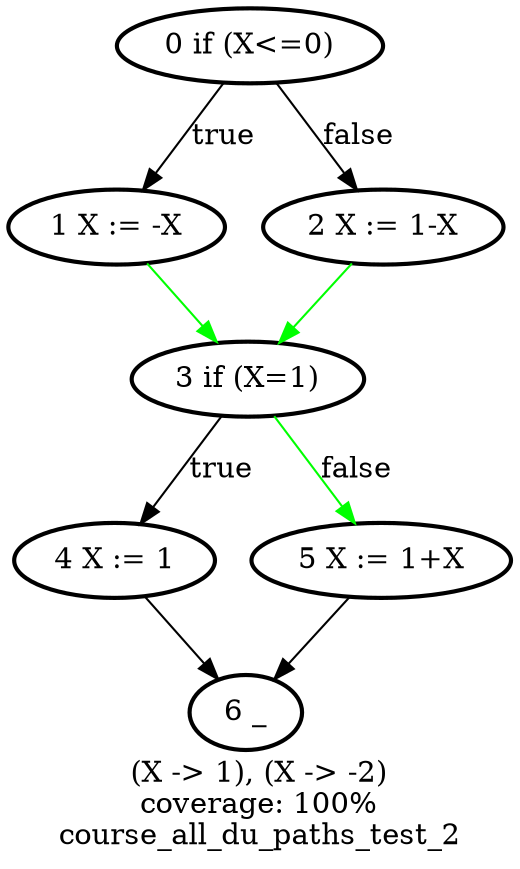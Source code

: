 digraph course_all_du_paths_test_2 {
	label = "(X -> 1), (X -> -2)
coverage: 100%
course_all_du_paths_test_2"
	"1 X := -X" [style = bold]
	"4 X := 1" -> "6 _"
	"5 X := 1+X" [style = bold]
	"3 if (X=1)" [style = bold]
	"4 X := 1" [style = bold]
	"6 _" [style = bold]
	"2 X := 1-X" [style = bold]
	"0 if (X<=0)" -> "1 X := -X" [label = true]
	"1 X := -X" -> "3 if (X=1)" [color = green]
	"2 X := 1-X" -> "3 if (X=1)" [color = green]
	"5 X := 1+X" -> "6 _"
	"0 if (X<=0)" [style = bold]
	"0 if (X<=0)" -> "2 X := 1-X" [label = false]
	"3 if (X=1)" -> "5 X := 1+X" [label = false, color = green]
	"3 if (X=1)" -> "4 X := 1" [label = true]
}